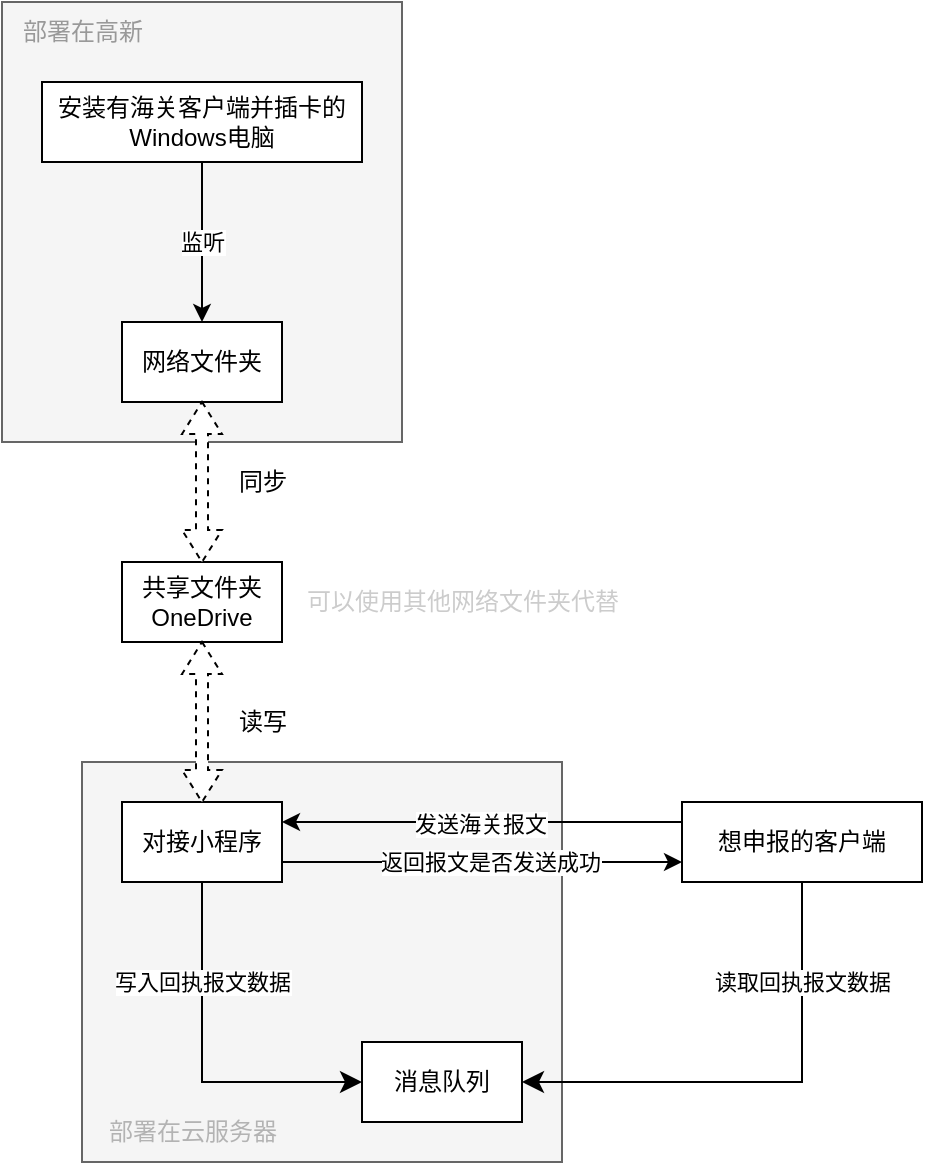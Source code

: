 <mxfile>
    <diagram id="mqlXM9VA3e6WlOEsxs_F" name="系统架构">
        <mxGraphModel dx="1426" dy="983" grid="1" gridSize="10" guides="1" tooltips="1" connect="1" arrows="1" fold="1" page="1" pageScale="1" pageWidth="1100" pageHeight="850" math="0" shadow="0">
            <root>
                <mxCell id="0"/>
                <mxCell id="1" parent="0"/>
                <mxCell id="1Vaa-cjISmyqYgttMlGI-24" value="" style="rounded=0;whiteSpace=wrap;html=1;align=left;fillColor=#f5f5f5;strokeColor=#666666;fontColor=#333333;labelPosition=center;verticalLabelPosition=top;verticalAlign=bottom;" vertex="1" parent="1">
                    <mxGeometry x="220" y="460" width="240" height="200" as="geometry"/>
                </mxCell>
                <mxCell id="1Vaa-cjISmyqYgttMlGI-22" value="" style="rounded=0;whiteSpace=wrap;html=1;align=left;fillColor=#f5f5f5;strokeColor=#666666;fontColor=#333333;labelPosition=center;verticalLabelPosition=top;verticalAlign=bottom;" vertex="1" parent="1">
                    <mxGeometry x="180" y="80" width="200" height="220" as="geometry"/>
                </mxCell>
                <mxCell id="1Vaa-cjISmyqYgttMlGI-3" value="" style="edgeStyle=none;html=1;" edge="1" parent="1" source="1Vaa-cjISmyqYgttMlGI-1" target="1Vaa-cjISmyqYgttMlGI-2">
                    <mxGeometry relative="1" as="geometry"/>
                </mxCell>
                <mxCell id="1Vaa-cjISmyqYgttMlGI-4" value="监听" style="edgeLabel;html=1;align=center;verticalAlign=middle;resizable=0;points=[];" vertex="1" connectable="0" parent="1Vaa-cjISmyqYgttMlGI-3">
                    <mxGeometry x="-0.212" y="-3" relative="1" as="geometry">
                        <mxPoint x="3" y="8" as="offset"/>
                    </mxGeometry>
                </mxCell>
                <mxCell id="1Vaa-cjISmyqYgttMlGI-1" value="安装有海关客户端并插卡的Windows电脑&lt;br&gt;" style="rounded=0;whiteSpace=wrap;html=1;" vertex="1" parent="1">
                    <mxGeometry x="200" y="120" width="160" height="40" as="geometry"/>
                </mxCell>
                <mxCell id="1Vaa-cjISmyqYgttMlGI-2" value="网络文件夹" style="rounded=0;whiteSpace=wrap;html=1;" vertex="1" parent="1">
                    <mxGeometry x="240" y="240" width="80" height="40" as="geometry"/>
                </mxCell>
                <mxCell id="1Vaa-cjISmyqYgttMlGI-5" value="对接小程序" style="rounded=0;whiteSpace=wrap;html=1;" vertex="1" parent="1">
                    <mxGeometry x="240" y="480" width="80" height="40" as="geometry"/>
                </mxCell>
                <mxCell id="1Vaa-cjISmyqYgttMlGI-6" value="共享文件夹&lt;br&gt;OneDrive" style="rounded=0;whiteSpace=wrap;html=1;" vertex="1" parent="1">
                    <mxGeometry x="240" y="360" width="80" height="40" as="geometry"/>
                </mxCell>
                <mxCell id="1Vaa-cjISmyqYgttMlGI-7" value="" style="shape=doubleArrow;direction=south;whiteSpace=wrap;html=1;dashed=1;" vertex="1" parent="1">
                    <mxGeometry x="270" y="280" width="20" height="80" as="geometry"/>
                </mxCell>
                <mxCell id="1Vaa-cjISmyqYgttMlGI-8" value="同步" style="text;html=1;align=center;verticalAlign=middle;resizable=0;points=[];autosize=1;strokeColor=none;fillColor=none;" vertex="1" parent="1">
                    <mxGeometry x="285" y="305" width="50" height="30" as="geometry"/>
                </mxCell>
                <mxCell id="1Vaa-cjISmyqYgttMlGI-9" value="" style="shape=doubleArrow;direction=south;whiteSpace=wrap;html=1;dashed=1;" vertex="1" parent="1">
                    <mxGeometry x="270" y="400" width="20" height="80" as="geometry"/>
                </mxCell>
                <mxCell id="1Vaa-cjISmyqYgttMlGI-10" value="读写" style="text;html=1;align=center;verticalAlign=middle;resizable=0;points=[];autosize=1;strokeColor=none;fillColor=none;" vertex="1" parent="1">
                    <mxGeometry x="285" y="425" width="50" height="30" as="geometry"/>
                </mxCell>
                <mxCell id="1Vaa-cjISmyqYgttMlGI-11" value="想申报的客户端" style="rounded=0;whiteSpace=wrap;html=1;" vertex="1" parent="1">
                    <mxGeometry x="520" y="480" width="120" height="40" as="geometry"/>
                </mxCell>
                <mxCell id="1Vaa-cjISmyqYgttMlGI-12" value="" style="endArrow=classic;html=1;exitX=0;exitY=0.25;exitDx=0;exitDy=0;entryX=1;entryY=0.25;entryDx=0;entryDy=0;" edge="1" parent="1" source="1Vaa-cjISmyqYgttMlGI-11" target="1Vaa-cjISmyqYgttMlGI-5">
                    <mxGeometry width="50" height="50" relative="1" as="geometry">
                        <mxPoint x="340" y="580" as="sourcePoint"/>
                        <mxPoint x="390" y="520" as="targetPoint"/>
                    </mxGeometry>
                </mxCell>
                <mxCell id="1Vaa-cjISmyqYgttMlGI-13" value="发送海关报文" style="edgeLabel;html=1;align=center;verticalAlign=middle;resizable=0;points=[];" vertex="1" connectable="0" parent="1Vaa-cjISmyqYgttMlGI-12">
                    <mxGeometry x="0.075" y="1" relative="1" as="geometry">
                        <mxPoint x="6" as="offset"/>
                    </mxGeometry>
                </mxCell>
                <mxCell id="1Vaa-cjISmyqYgttMlGI-14" value="" style="endArrow=classic;html=1;exitX=1;exitY=0.75;exitDx=0;exitDy=0;entryX=0;entryY=0.75;entryDx=0;entryDy=0;" edge="1" parent="1" source="1Vaa-cjISmyqYgttMlGI-5" target="1Vaa-cjISmyqYgttMlGI-11">
                    <mxGeometry width="50" height="50" relative="1" as="geometry">
                        <mxPoint x="410" y="600" as="sourcePoint"/>
                        <mxPoint x="460" y="550" as="targetPoint"/>
                    </mxGeometry>
                </mxCell>
                <mxCell id="1Vaa-cjISmyqYgttMlGI-15" value="返回报文是否发送成功" style="edgeLabel;html=1;align=center;verticalAlign=middle;resizable=0;points=[];" vertex="1" connectable="0" parent="1Vaa-cjISmyqYgttMlGI-14">
                    <mxGeometry x="0.212" y="-3" relative="1" as="geometry">
                        <mxPoint x="-17" y="-3" as="offset"/>
                    </mxGeometry>
                </mxCell>
                <mxCell id="1Vaa-cjISmyqYgttMlGI-16" value="消息队列" style="rounded=0;whiteSpace=wrap;html=1;" vertex="1" parent="1">
                    <mxGeometry x="360" y="600" width="80" height="40" as="geometry"/>
                </mxCell>
                <mxCell id="1Vaa-cjISmyqYgttMlGI-17" value="" style="edgeStyle=segmentEdgeStyle;endArrow=classic;html=1;curved=0;rounded=0;endSize=8;startSize=8;exitX=0.5;exitY=1;exitDx=0;exitDy=0;entryX=0;entryY=0.5;entryDx=0;entryDy=0;" edge="1" parent="1" source="1Vaa-cjISmyqYgttMlGI-5" target="1Vaa-cjISmyqYgttMlGI-16">
                    <mxGeometry width="50" height="50" relative="1" as="geometry">
                        <mxPoint x="200" y="700" as="sourcePoint"/>
                        <mxPoint x="250" y="650" as="targetPoint"/>
                        <Array as="points">
                            <mxPoint x="280" y="620"/>
                        </Array>
                    </mxGeometry>
                </mxCell>
                <mxCell id="1Vaa-cjISmyqYgttMlGI-18" value="写入回执报文数据" style="edgeLabel;html=1;align=center;verticalAlign=middle;resizable=0;points=[];" vertex="1" connectable="0" parent="1Vaa-cjISmyqYgttMlGI-17">
                    <mxGeometry x="-0.389" relative="1" as="geometry">
                        <mxPoint y="-5" as="offset"/>
                    </mxGeometry>
                </mxCell>
                <mxCell id="1Vaa-cjISmyqYgttMlGI-19" value="" style="edgeStyle=segmentEdgeStyle;endArrow=classic;html=1;curved=0;rounded=0;endSize=8;startSize=8;exitX=0.5;exitY=1;exitDx=0;exitDy=0;entryX=1;entryY=0.5;entryDx=0;entryDy=0;" edge="1" parent="1" source="1Vaa-cjISmyqYgttMlGI-11" target="1Vaa-cjISmyqYgttMlGI-16">
                    <mxGeometry width="50" height="50" relative="1" as="geometry">
                        <mxPoint x="540" y="650" as="sourcePoint"/>
                        <mxPoint x="590" y="600" as="targetPoint"/>
                        <Array as="points">
                            <mxPoint x="580" y="620"/>
                        </Array>
                    </mxGeometry>
                </mxCell>
                <mxCell id="1Vaa-cjISmyqYgttMlGI-20" value="读取回执报文数据" style="edgeLabel;html=1;align=center;verticalAlign=middle;resizable=0;points=[];" vertex="1" connectable="0" parent="1Vaa-cjISmyqYgttMlGI-19">
                    <mxGeometry x="-0.267" y="2" relative="1" as="geometry">
                        <mxPoint x="-2" y="-38" as="offset"/>
                    </mxGeometry>
                </mxCell>
                <mxCell id="1Vaa-cjISmyqYgttMlGI-21" value="可以使用其他网络文件夹代替" style="text;html=1;align=center;verticalAlign=middle;resizable=0;points=[];autosize=1;fontColor=#CCCCCC;" vertex="1" parent="1">
                    <mxGeometry x="320" y="365" width="180" height="30" as="geometry"/>
                </mxCell>
                <mxCell id="1Vaa-cjISmyqYgttMlGI-23" value="部署在高新" style="text;html=1;align=center;verticalAlign=middle;resizable=0;points=[];autosize=1;fontColor=#999999;" vertex="1" parent="1">
                    <mxGeometry x="180" y="80" width="80" height="30" as="geometry"/>
                </mxCell>
                <mxCell id="1Vaa-cjISmyqYgttMlGI-25" value="部署在云服务器" style="text;html=1;align=center;verticalAlign=middle;resizable=0;points=[];autosize=1;fontColor=#B3B3B3;" vertex="1" parent="1">
                    <mxGeometry x="220" y="630" width="110" height="30" as="geometry"/>
                </mxCell>
            </root>
        </mxGraphModel>
    </diagram>
    <diagram id="inix-pM40BKJ0VEA8geb" name="业务流程">
        <mxGraphModel dx="1426" dy="983" grid="1" gridSize="10" guides="1" tooltips="1" connect="1" arrows="1" fold="1" page="1" pageScale="1" pageWidth="1100" pageHeight="850" math="0" shadow="0">
            <root>
                <mxCell id="0"/>
                <mxCell id="1" parent="0"/>
                <mxCell id="bjP3SVVokGRFtBLgzMrS-2" value="" style="rounded=0;whiteSpace=wrap;html=1;fontColor=#000000;" vertex="1" parent="1">
                    <mxGeometry x="1220" y="20" width="320" height="980" as="geometry"/>
                </mxCell>
                <mxCell id="bjP3SVVokGRFtBLgzMrS-1" value="" style="rounded=0;whiteSpace=wrap;html=1;fontColor=#000000;" vertex="1" parent="1">
                    <mxGeometry x="440" y="20" width="680" height="680" as="geometry"/>
                </mxCell>
                <mxCell id="IJ7hgxvEADC1fW6HCNu7-155" value="" style="endArrow=classic;html=1;fontColor=#000000;exitX=0.5;exitY=1;exitDx=0;exitDy=0;entryX=0.5;entryY=0;entryDx=0;entryDy=0;" edge="1" parent="1" source="IJ7hgxvEADC1fW6HCNu7-135" target="IJ7hgxvEADC1fW6HCNu7-154">
                    <mxGeometry width="50" height="50" relative="1" as="geometry">
                        <mxPoint x="1180" y="770" as="sourcePoint"/>
                        <mxPoint x="1230" y="720" as="targetPoint"/>
                    </mxGeometry>
                </mxCell>
                <mxCell id="IJ7hgxvEADC1fW6HCNu7-45" value="" style="endArrow=classic;html=1;fontColor=#000000;exitX=0.5;exitY=1;exitDx=0;exitDy=0;entryX=0.5;entryY=0;entryDx=0;entryDy=0;" edge="1" parent="1" source="IJ7hgxvEADC1fW6HCNu7-41" target="IJ7hgxvEADC1fW6HCNu7-44">
                    <mxGeometry width="50" height="50" relative="1" as="geometry">
                        <mxPoint x="690" y="320" as="sourcePoint"/>
                        <mxPoint x="740" y="270" as="targetPoint"/>
                    </mxGeometry>
                </mxCell>
                <mxCell id="IJ7hgxvEADC1fW6HCNu7-17" value="" style="edgeStyle=none;html=1;fontColor=#000000;" edge="1" parent="1" source="IJ7hgxvEADC1fW6HCNu7-6" target="IJ7hgxvEADC1fW6HCNu7-16">
                    <mxGeometry relative="1" as="geometry"/>
                </mxCell>
                <mxCell id="IJ7hgxvEADC1fW6HCNu7-6" value="发送暂存核注清单" style="rounded=0;whiteSpace=wrap;html=1;fontColor=#000000;" vertex="1" parent="1">
                    <mxGeometry x="40" y="40" width="120" height="40" as="geometry"/>
                </mxCell>
                <mxCell id="IJ7hgxvEADC1fW6HCNu7-7" value="返回暂存失败和原因" style="rounded=0;whiteSpace=wrap;html=1;fontColor=#000000;" vertex="1" parent="1">
                    <mxGeometry x="200" y="140" width="120" height="40" as="geometry"/>
                </mxCell>
                <mxCell id="IJ7hgxvEADC1fW6HCNu7-8" value="返回暂存成功标志和预录入编号" style="rounded=0;whiteSpace=wrap;html=1;fontColor=#000000;" vertex="1" parent="1">
                    <mxGeometry x="200" y="220" width="120" height="40" as="geometry"/>
                </mxCell>
                <mxCell id="IJ7hgxvEADC1fW6HCNu7-30" value="" style="edgeStyle=none;html=1;fontColor=#000000;" edge="1" parent="1" source="IJ7hgxvEADC1fW6HCNu7-16" target="IJ7hgxvEADC1fW6HCNu7-7">
                    <mxGeometry relative="1" as="geometry"/>
                </mxCell>
                <mxCell id="IJ7hgxvEADC1fW6HCNu7-31" value="失败" style="edgeLabel;html=1;align=center;verticalAlign=middle;resizable=0;points=[];fontColor=#000000;" vertex="1" connectable="0" parent="IJ7hgxvEADC1fW6HCNu7-30">
                    <mxGeometry x="-0.233" relative="1" as="geometry">
                        <mxPoint as="offset"/>
                    </mxGeometry>
                </mxCell>
                <mxCell id="IJ7hgxvEADC1fW6HCNu7-16" value="是否&lt;br&gt;发送成功" style="rhombus;whiteSpace=wrap;html=1;fontColor=#000000;" vertex="1" parent="1">
                    <mxGeometry x="60" y="120" width="80" height="80" as="geometry"/>
                </mxCell>
                <mxCell id="IJ7hgxvEADC1fW6HCNu7-32" value="" style="edgeStyle=segmentEdgeStyle;endArrow=classic;html=1;curved=0;rounded=0;endSize=8;startSize=8;fontColor=#000000;exitX=0.5;exitY=1;exitDx=0;exitDy=0;entryX=0;entryY=0.5;entryDx=0;entryDy=0;" edge="1" parent="1" source="IJ7hgxvEADC1fW6HCNu7-16" target="IJ7hgxvEADC1fW6HCNu7-8">
                    <mxGeometry width="50" height="50" relative="1" as="geometry">
                        <mxPoint x="100" y="340" as="sourcePoint"/>
                        <mxPoint x="150" y="290" as="targetPoint"/>
                        <Array as="points">
                            <mxPoint x="100" y="240"/>
                        </Array>
                    </mxGeometry>
                </mxCell>
                <mxCell id="IJ7hgxvEADC1fW6HCNu7-34" value="成功" style="edgeLabel;html=1;align=center;verticalAlign=middle;resizable=0;points=[];fontColor=#000000;" vertex="1" connectable="0" parent="IJ7hgxvEADC1fW6HCNu7-32">
                    <mxGeometry x="-0.819" y="1" relative="1" as="geometry">
                        <mxPoint x="-1" y="7" as="offset"/>
                    </mxGeometry>
                </mxCell>
                <mxCell id="IJ7hgxvEADC1fW6HCNu7-35" value="" style="edgeStyle=none;html=1;fontColor=#000000;" edge="1" parent="1" source="IJ7hgxvEADC1fW6HCNu7-36" target="IJ7hgxvEADC1fW6HCNu7-41">
                    <mxGeometry relative="1" as="geometry"/>
                </mxCell>
                <mxCell id="IJ7hgxvEADC1fW6HCNu7-36" value="发送申报核注清单" style="rounded=0;whiteSpace=wrap;html=1;fontColor=#000000;" vertex="1" parent="1">
                    <mxGeometry x="720" y="40" width="120" height="40" as="geometry"/>
                </mxCell>
                <mxCell id="IJ7hgxvEADC1fW6HCNu7-37" value="返回申报失败和原因" style="rounded=0;whiteSpace=wrap;html=1;fontColor=#000000;" vertex="1" parent="1">
                    <mxGeometry x="880" y="140" width="120" height="40" as="geometry"/>
                </mxCell>
                <mxCell id="IJ7hgxvEADC1fW6HCNu7-38" value="返回申报成功标志和预录入编号" style="rounded=0;whiteSpace=wrap;html=1;fontColor=#000000;" vertex="1" parent="1">
                    <mxGeometry x="880" y="220" width="120" height="40" as="geometry"/>
                </mxCell>
                <mxCell id="IJ7hgxvEADC1fW6HCNu7-39" value="" style="edgeStyle=none;html=1;fontColor=#000000;" edge="1" parent="1" source="IJ7hgxvEADC1fW6HCNu7-41" target="IJ7hgxvEADC1fW6HCNu7-37">
                    <mxGeometry relative="1" as="geometry"/>
                </mxCell>
                <mxCell id="IJ7hgxvEADC1fW6HCNu7-40" value="失败" style="edgeLabel;html=1;align=center;verticalAlign=middle;resizable=0;points=[];fontColor=#000000;" vertex="1" connectable="0" parent="IJ7hgxvEADC1fW6HCNu7-39">
                    <mxGeometry x="-0.233" relative="1" as="geometry">
                        <mxPoint as="offset"/>
                    </mxGeometry>
                </mxCell>
                <mxCell id="IJ7hgxvEADC1fW6HCNu7-41" value="是否&lt;br&gt;发送成功" style="rhombus;whiteSpace=wrap;html=1;fontColor=#000000;" vertex="1" parent="1">
                    <mxGeometry x="740" y="120" width="80" height="80" as="geometry"/>
                </mxCell>
                <mxCell id="IJ7hgxvEADC1fW6HCNu7-42" value="" style="edgeStyle=segmentEdgeStyle;endArrow=classic;html=1;curved=0;rounded=0;endSize=8;startSize=8;fontColor=#000000;exitX=0.5;exitY=1;exitDx=0;exitDy=0;entryX=0;entryY=0.5;entryDx=0;entryDy=0;" edge="1" parent="1" source="IJ7hgxvEADC1fW6HCNu7-41" target="IJ7hgxvEADC1fW6HCNu7-38">
                    <mxGeometry width="50" height="50" relative="1" as="geometry">
                        <mxPoint x="780" y="340" as="sourcePoint"/>
                        <mxPoint x="830" y="290" as="targetPoint"/>
                        <Array as="points">
                            <mxPoint x="780" y="240"/>
                        </Array>
                    </mxGeometry>
                </mxCell>
                <mxCell id="IJ7hgxvEADC1fW6HCNu7-43" value="成功" style="edgeLabel;html=1;align=center;verticalAlign=middle;resizable=0;points=[];fontColor=#000000;" vertex="1" connectable="0" parent="IJ7hgxvEADC1fW6HCNu7-42">
                    <mxGeometry x="-0.819" y="1" relative="1" as="geometry">
                        <mxPoint x="-1" y="7" as="offset"/>
                    </mxGeometry>
                </mxCell>
                <mxCell id="IJ7hgxvEADC1fW6HCNu7-44" value="等待海关审批回执" style="rounded=0;whiteSpace=wrap;html=1;fontColor=#000000;" vertex="1" parent="1">
                    <mxGeometry x="720" y="280" width="120" height="40" as="geometry"/>
                </mxCell>
                <mxCell id="IJ7hgxvEADC1fW6HCNu7-50" value="" style="endArrow=classic;html=1;fontColor=#000000;exitX=0.5;exitY=1;exitDx=0;exitDy=0;entryX=0.5;entryY=0;entryDx=0;entryDy=0;" edge="1" parent="1" source="IJ7hgxvEADC1fW6HCNu7-55" target="IJ7hgxvEADC1fW6HCNu7-59">
                    <mxGeometry width="50" height="50" relative="1" as="geometry">
                        <mxPoint x="790" y="600" as="sourcePoint"/>
                        <mxPoint x="880" y="560" as="targetPoint"/>
                    </mxGeometry>
                </mxCell>
                <mxCell id="IJ7hgxvEADC1fW6HCNu7-51" value="返回审批失败和原因" style="rounded=0;whiteSpace=wrap;html=1;fontColor=#000000;" vertex="1" parent="1">
                    <mxGeometry x="980" y="420" width="120" height="40" as="geometry"/>
                </mxCell>
                <mxCell id="IJ7hgxvEADC1fW6HCNu7-52" value="返回审批通过标志和核注清单号等信息" style="rounded=0;whiteSpace=wrap;html=1;fontColor=#000000;" vertex="1" parent="1">
                    <mxGeometry x="980" y="500" width="120" height="40" as="geometry"/>
                </mxCell>
                <mxCell id="IJ7hgxvEADC1fW6HCNu7-53" value="" style="edgeStyle=none;html=1;fontColor=#000000;" edge="1" parent="1" source="IJ7hgxvEADC1fW6HCNu7-55" target="IJ7hgxvEADC1fW6HCNu7-51">
                    <mxGeometry relative="1" as="geometry"/>
                </mxCell>
                <mxCell id="IJ7hgxvEADC1fW6HCNu7-54" value="未通过" style="edgeLabel;html=1;align=center;verticalAlign=middle;resizable=0;points=[];fontColor=#000000;" vertex="1" connectable="0" parent="IJ7hgxvEADC1fW6HCNu7-53">
                    <mxGeometry x="-0.233" relative="1" as="geometry">
                        <mxPoint as="offset"/>
                    </mxGeometry>
                </mxCell>
                <mxCell id="IJ7hgxvEADC1fW6HCNu7-55" value="是否&lt;br&gt;审批通过" style="rhombus;whiteSpace=wrap;html=1;fontColor=#000000;" vertex="1" parent="1">
                    <mxGeometry x="840" y="400" width="80" height="80" as="geometry"/>
                </mxCell>
                <mxCell id="IJ7hgxvEADC1fW6HCNu7-56" value="" style="edgeStyle=segmentEdgeStyle;endArrow=classic;html=1;curved=0;rounded=0;endSize=8;startSize=8;fontColor=#000000;exitX=0.5;exitY=1;exitDx=0;exitDy=0;entryX=0;entryY=0.5;entryDx=0;entryDy=0;" edge="1" parent="1" source="IJ7hgxvEADC1fW6HCNu7-55" target="IJ7hgxvEADC1fW6HCNu7-52">
                    <mxGeometry width="50" height="50" relative="1" as="geometry">
                        <mxPoint x="880" y="620" as="sourcePoint"/>
                        <mxPoint x="930" y="570" as="targetPoint"/>
                        <Array as="points">
                            <mxPoint x="880" y="520"/>
                        </Array>
                    </mxGeometry>
                </mxCell>
                <mxCell id="IJ7hgxvEADC1fW6HCNu7-57" value="通过" style="edgeLabel;html=1;align=center;verticalAlign=middle;resizable=0;points=[];fontColor=#000000;" vertex="1" connectable="0" parent="IJ7hgxvEADC1fW6HCNu7-56">
                    <mxGeometry x="-0.819" y="1" relative="1" as="geometry">
                        <mxPoint x="-1" y="7" as="offset"/>
                    </mxGeometry>
                </mxCell>
                <mxCell id="IJ7hgxvEADC1fW6HCNu7-151" value="" style="edgeStyle=none;html=1;fontColor=#000000;" edge="1" parent="1" source="IJ7hgxvEADC1fW6HCNu7-59">
                    <mxGeometry relative="1" as="geometry">
                        <mxPoint x="880" y="640" as="targetPoint"/>
                    </mxGeometry>
                </mxCell>
                <mxCell id="IJ7hgxvEADC1fW6HCNu7-59" value="等待记账回执" style="rounded=0;whiteSpace=wrap;html=1;fontColor=#000000;" vertex="1" parent="1">
                    <mxGeometry x="820" y="560" width="120" height="40" as="geometry"/>
                </mxCell>
                <mxCell id="IJ7hgxvEADC1fW6HCNu7-61" value="" style="edgeStyle=none;html=1;fontColor=#000000;" edge="1" parent="1" source="IJ7hgxvEADC1fW6HCNu7-62" target="IJ7hgxvEADC1fW6HCNu7-67">
                    <mxGeometry relative="1" as="geometry"/>
                </mxCell>
                <mxCell id="IJ7hgxvEADC1fW6HCNu7-62" value="发送暂存核放单" style="rounded=0;whiteSpace=wrap;html=1;fontColor=#000000;" vertex="1" parent="1">
                    <mxGeometry x="40" y="320" width="120" height="40" as="geometry"/>
                </mxCell>
                <mxCell id="IJ7hgxvEADC1fW6HCNu7-63" value="返回暂存失败和原因" style="rounded=0;whiteSpace=wrap;html=1;fontColor=#000000;" vertex="1" parent="1">
                    <mxGeometry x="200" y="420" width="120" height="40" as="geometry"/>
                </mxCell>
                <mxCell id="IJ7hgxvEADC1fW6HCNu7-64" value="返回暂存成功标志和预录入编号" style="rounded=0;whiteSpace=wrap;html=1;fontColor=#000000;" vertex="1" parent="1">
                    <mxGeometry x="200" y="500" width="120" height="40" as="geometry"/>
                </mxCell>
                <mxCell id="IJ7hgxvEADC1fW6HCNu7-65" value="" style="edgeStyle=none;html=1;fontColor=#000000;" edge="1" parent="1" source="IJ7hgxvEADC1fW6HCNu7-67" target="IJ7hgxvEADC1fW6HCNu7-63">
                    <mxGeometry relative="1" as="geometry"/>
                </mxCell>
                <mxCell id="IJ7hgxvEADC1fW6HCNu7-66" value="失败" style="edgeLabel;html=1;align=center;verticalAlign=middle;resizable=0;points=[];fontColor=#000000;" vertex="1" connectable="0" parent="IJ7hgxvEADC1fW6HCNu7-65">
                    <mxGeometry x="-0.233" relative="1" as="geometry">
                        <mxPoint as="offset"/>
                    </mxGeometry>
                </mxCell>
                <mxCell id="IJ7hgxvEADC1fW6HCNu7-67" value="是否&lt;br&gt;发送成功" style="rhombus;whiteSpace=wrap;html=1;fontColor=#000000;" vertex="1" parent="1">
                    <mxGeometry x="60" y="400" width="80" height="80" as="geometry"/>
                </mxCell>
                <mxCell id="IJ7hgxvEADC1fW6HCNu7-68" value="" style="edgeStyle=segmentEdgeStyle;endArrow=classic;html=1;curved=0;rounded=0;endSize=8;startSize=8;fontColor=#000000;exitX=0.5;exitY=1;exitDx=0;exitDy=0;entryX=0;entryY=0.5;entryDx=0;entryDy=0;" edge="1" parent="1" source="IJ7hgxvEADC1fW6HCNu7-67" target="IJ7hgxvEADC1fW6HCNu7-64">
                    <mxGeometry width="50" height="50" relative="1" as="geometry">
                        <mxPoint x="100" y="620" as="sourcePoint"/>
                        <mxPoint x="150" y="570" as="targetPoint"/>
                        <Array as="points">
                            <mxPoint x="100" y="520"/>
                        </Array>
                    </mxGeometry>
                </mxCell>
                <mxCell id="IJ7hgxvEADC1fW6HCNu7-69" value="成功" style="edgeLabel;html=1;align=center;verticalAlign=middle;resizable=0;points=[];fontColor=#000000;" vertex="1" connectable="0" parent="IJ7hgxvEADC1fW6HCNu7-68">
                    <mxGeometry x="-0.819" y="1" relative="1" as="geometry">
                        <mxPoint x="-1" y="7" as="offset"/>
                    </mxGeometry>
                </mxCell>
                <mxCell id="IJ7hgxvEADC1fW6HCNu7-91" value="" style="endArrow=classic;html=1;fontColor=#000000;exitX=0.5;exitY=1;exitDx=0;exitDy=0;entryX=0.5;entryY=0;entryDx=0;entryDy=0;" edge="1" parent="1" source="IJ7hgxvEADC1fW6HCNu7-98" target="IJ7hgxvEADC1fW6HCNu7-102">
                    <mxGeometry width="50" height="50" relative="1" as="geometry">
                        <mxPoint x="1210" y="320" as="sourcePoint"/>
                        <mxPoint x="1260" y="270" as="targetPoint"/>
                    </mxGeometry>
                </mxCell>
                <mxCell id="IJ7hgxvEADC1fW6HCNu7-92" value="" style="edgeStyle=none;html=1;fontColor=#000000;" edge="1" parent="1" source="IJ7hgxvEADC1fW6HCNu7-93" target="IJ7hgxvEADC1fW6HCNu7-98">
                    <mxGeometry relative="1" as="geometry"/>
                </mxCell>
                <mxCell id="IJ7hgxvEADC1fW6HCNu7-93" value="发送申报核注清单" style="rounded=0;whiteSpace=wrap;html=1;fontColor=#000000;" vertex="1" parent="1">
                    <mxGeometry x="1240" y="40" width="120" height="40" as="geometry"/>
                </mxCell>
                <mxCell id="IJ7hgxvEADC1fW6HCNu7-94" value="返回申报失败和原因" style="rounded=0;whiteSpace=wrap;html=1;fontColor=#000000;" vertex="1" parent="1">
                    <mxGeometry x="1400" y="140" width="120" height="40" as="geometry"/>
                </mxCell>
                <mxCell id="IJ7hgxvEADC1fW6HCNu7-95" value="返回申报成功标志和预录入编号" style="rounded=0;whiteSpace=wrap;html=1;fontColor=#000000;" vertex="1" parent="1">
                    <mxGeometry x="1400" y="220" width="120" height="40" as="geometry"/>
                </mxCell>
                <mxCell id="IJ7hgxvEADC1fW6HCNu7-96" value="" style="edgeStyle=none;html=1;fontColor=#000000;" edge="1" parent="1" source="IJ7hgxvEADC1fW6HCNu7-98" target="IJ7hgxvEADC1fW6HCNu7-94">
                    <mxGeometry relative="1" as="geometry"/>
                </mxCell>
                <mxCell id="IJ7hgxvEADC1fW6HCNu7-97" value="失败" style="edgeLabel;html=1;align=center;verticalAlign=middle;resizable=0;points=[];fontColor=#000000;" vertex="1" connectable="0" parent="IJ7hgxvEADC1fW6HCNu7-96">
                    <mxGeometry x="-0.233" relative="1" as="geometry">
                        <mxPoint as="offset"/>
                    </mxGeometry>
                </mxCell>
                <mxCell id="IJ7hgxvEADC1fW6HCNu7-98" value="是否&lt;br&gt;发送成功" style="rhombus;whiteSpace=wrap;html=1;fontColor=#000000;" vertex="1" parent="1">
                    <mxGeometry x="1260" y="120" width="80" height="80" as="geometry"/>
                </mxCell>
                <mxCell id="IJ7hgxvEADC1fW6HCNu7-99" value="" style="edgeStyle=segmentEdgeStyle;endArrow=classic;html=1;curved=0;rounded=0;endSize=8;startSize=8;fontColor=#000000;exitX=0.5;exitY=1;exitDx=0;exitDy=0;entryX=0;entryY=0.5;entryDx=0;entryDy=0;" edge="1" parent="1" source="IJ7hgxvEADC1fW6HCNu7-98" target="IJ7hgxvEADC1fW6HCNu7-95">
                    <mxGeometry width="50" height="50" relative="1" as="geometry">
                        <mxPoint x="1300" y="340" as="sourcePoint"/>
                        <mxPoint x="1350" y="290" as="targetPoint"/>
                        <Array as="points">
                            <mxPoint x="1300" y="240"/>
                        </Array>
                    </mxGeometry>
                </mxCell>
                <mxCell id="IJ7hgxvEADC1fW6HCNu7-100" value="成功" style="edgeLabel;html=1;align=center;verticalAlign=middle;resizable=0;points=[];fontColor=#000000;" vertex="1" connectable="0" parent="IJ7hgxvEADC1fW6HCNu7-99">
                    <mxGeometry x="-0.819" y="1" relative="1" as="geometry">
                        <mxPoint x="-1" y="7" as="offset"/>
                    </mxGeometry>
                </mxCell>
                <mxCell id="IJ7hgxvEADC1fW6HCNu7-101" value="" style="edgeStyle=none;html=1;fontColor=#000000;" edge="1" parent="1" source="IJ7hgxvEADC1fW6HCNu7-102" target="IJ7hgxvEADC1fW6HCNu7-108">
                    <mxGeometry relative="1" as="geometry"/>
                </mxCell>
                <mxCell id="IJ7hgxvEADC1fW6HCNu7-102" value="等待海关审批" style="rounded=0;whiteSpace=wrap;html=1;fontColor=#000000;" vertex="1" parent="1">
                    <mxGeometry x="1240" y="280" width="120" height="40" as="geometry"/>
                </mxCell>
                <mxCell id="IJ7hgxvEADC1fW6HCNu7-103" value="" style="endArrow=classic;html=1;fontColor=#000000;exitX=0.5;exitY=1;exitDx=0;exitDy=0;" edge="1" parent="1" source="IJ7hgxvEADC1fW6HCNu7-108">
                    <mxGeometry width="50" height="50" relative="1" as="geometry">
                        <mxPoint x="1210" y="560" as="sourcePoint"/>
                        <mxPoint x="1300" y="520" as="targetPoint"/>
                    </mxGeometry>
                </mxCell>
                <mxCell id="IJ7hgxvEADC1fW6HCNu7-104" value="返回审批失败和原因" style="rounded=0;whiteSpace=wrap;html=1;fontColor=#000000;" vertex="1" parent="1">
                    <mxGeometry x="1400" y="380" width="120" height="40" as="geometry"/>
                </mxCell>
                <mxCell id="IJ7hgxvEADC1fW6HCNu7-105" value="返回审批通过标志和核放单编号等信息" style="rounded=0;whiteSpace=wrap;html=1;fontColor=#000000;" vertex="1" parent="1">
                    <mxGeometry x="1400" y="460" width="120" height="40" as="geometry"/>
                </mxCell>
                <mxCell id="IJ7hgxvEADC1fW6HCNu7-106" value="" style="edgeStyle=none;html=1;fontColor=#000000;" edge="1" parent="1" source="IJ7hgxvEADC1fW6HCNu7-108" target="IJ7hgxvEADC1fW6HCNu7-104">
                    <mxGeometry relative="1" as="geometry"/>
                </mxCell>
                <mxCell id="IJ7hgxvEADC1fW6HCNu7-107" value="未通过" style="edgeLabel;html=1;align=center;verticalAlign=middle;resizable=0;points=[];fontColor=#000000;" vertex="1" connectable="0" parent="IJ7hgxvEADC1fW6HCNu7-106">
                    <mxGeometry x="-0.233" relative="1" as="geometry">
                        <mxPoint as="offset"/>
                    </mxGeometry>
                </mxCell>
                <mxCell id="IJ7hgxvEADC1fW6HCNu7-108" value="是否&lt;br&gt;审批通过" style="rhombus;whiteSpace=wrap;html=1;fontColor=#000000;" vertex="1" parent="1">
                    <mxGeometry x="1260" y="360" width="80" height="80" as="geometry"/>
                </mxCell>
                <mxCell id="IJ7hgxvEADC1fW6HCNu7-109" value="" style="edgeStyle=segmentEdgeStyle;endArrow=classic;html=1;curved=0;rounded=0;endSize=8;startSize=8;fontColor=#000000;exitX=0.5;exitY=1;exitDx=0;exitDy=0;entryX=0;entryY=0.5;entryDx=0;entryDy=0;" edge="1" parent="1" source="IJ7hgxvEADC1fW6HCNu7-108" target="IJ7hgxvEADC1fW6HCNu7-105">
                    <mxGeometry width="50" height="50" relative="1" as="geometry">
                        <mxPoint x="1300" y="580" as="sourcePoint"/>
                        <mxPoint x="1350" y="530" as="targetPoint"/>
                        <Array as="points">
                            <mxPoint x="1300" y="480"/>
                        </Array>
                    </mxGeometry>
                </mxCell>
                <mxCell id="IJ7hgxvEADC1fW6HCNu7-110" value="通过" style="edgeLabel;html=1;align=center;verticalAlign=middle;resizable=0;points=[];fontColor=#000000;" vertex="1" connectable="0" parent="IJ7hgxvEADC1fW6HCNu7-109">
                    <mxGeometry x="-0.819" y="1" relative="1" as="geometry">
                        <mxPoint x="-1" y="7" as="offset"/>
                    </mxGeometry>
                </mxCell>
                <mxCell id="IJ7hgxvEADC1fW6HCNu7-139" value="" style="edgeStyle=none;html=1;fontColor=#000000;" edge="1" parent="1" source="IJ7hgxvEADC1fW6HCNu7-111" target="IJ7hgxvEADC1fW6HCNu7-135">
                    <mxGeometry relative="1" as="geometry"/>
                </mxCell>
                <mxCell id="IJ7hgxvEADC1fW6HCNu7-111" value="等待过卡" style="rounded=0;whiteSpace=wrap;html=1;fontColor=#000000;" vertex="1" parent="1">
                    <mxGeometry x="1240" y="520" width="120" height="40" as="geometry"/>
                </mxCell>
                <mxCell id="IJ7hgxvEADC1fW6HCNu7-112" value="" style="edgeStyle=elbowEdgeStyle;elbow=horizontal;endArrow=classic;html=1;curved=0;rounded=0;endSize=8;startSize=8;fontColor=#000000;exitX=0.5;exitY=1;exitDx=0;exitDy=0;entryX=0.5;entryY=0;entryDx=0;entryDy=0;" edge="1" parent="1" source="IJ7hgxvEADC1fW6HCNu7-44" target="IJ7hgxvEADC1fW6HCNu7-55">
                    <mxGeometry width="50" height="50" relative="1" as="geometry">
                        <mxPoint x="720" y="460" as="sourcePoint"/>
                        <mxPoint x="770" y="410" as="targetPoint"/>
                    </mxGeometry>
                </mxCell>
                <mxCell id="IJ7hgxvEADC1fW6HCNu7-118" value="是否&lt;br&gt;生成成功" style="rhombus;whiteSpace=wrap;html=1;fontColor=#000000;" vertex="1" parent="1">
                    <mxGeometry x="640" y="480" width="80" height="80" as="geometry"/>
                </mxCell>
                <mxCell id="IJ7hgxvEADC1fW6HCNu7-126" value="" style="edgeStyle=elbowEdgeStyle;elbow=vertical;endArrow=classic;html=1;curved=0;rounded=0;endSize=8;startSize=8;fontColor=#000000;exitX=0.5;exitY=1;exitDx=0;exitDy=0;" edge="1" parent="1" source="IJ7hgxvEADC1fW6HCNu7-44">
                    <mxGeometry width="50" height="50" relative="1" as="geometry">
                        <mxPoint x="570" y="340" as="sourcePoint"/>
                        <mxPoint x="680" y="400" as="targetPoint"/>
                    </mxGeometry>
                </mxCell>
                <mxCell id="IJ7hgxvEADC1fW6HCNu7-128" value="报文中选择了&lt;br&gt;生成报关单" style="edgeLabel;html=1;align=center;verticalAlign=middle;resizable=0;points=[];fontColor=#000000;" vertex="1" connectable="0" parent="IJ7hgxvEADC1fW6HCNu7-126">
                    <mxGeometry x="-0.156" relative="1" as="geometry">
                        <mxPoint x="-14" as="offset"/>
                    </mxGeometry>
                </mxCell>
                <mxCell id="IJ7hgxvEADC1fW6HCNu7-129" value="返回生成失败和原因" style="rounded=0;whiteSpace=wrap;html=1;fontColor=#000000;" vertex="1" parent="1">
                    <mxGeometry x="460" y="500" width="120" height="40" as="geometry"/>
                </mxCell>
                <mxCell id="IJ7hgxvEADC1fW6HCNu7-130" value="返回报关单统一编号" style="rounded=0;whiteSpace=wrap;html=1;fontColor=#000000;" vertex="1" parent="1">
                    <mxGeometry x="460" y="580" width="120" height="40" as="geometry"/>
                </mxCell>
                <mxCell id="IJ7hgxvEADC1fW6HCNu7-131" value="" style="edgeStyle=none;html=1;fontColor=#000000;exitX=0;exitY=0.5;exitDx=0;exitDy=0;entryX=1;entryY=0.5;entryDx=0;entryDy=0;" edge="1" parent="1" source="IJ7hgxvEADC1fW6HCNu7-118" target="IJ7hgxvEADC1fW6HCNu7-129">
                    <mxGeometry relative="1" as="geometry">
                        <mxPoint x="930" y="530" as="sourcePoint"/>
                        <mxPoint x="990" y="530" as="targetPoint"/>
                    </mxGeometry>
                </mxCell>
                <mxCell id="IJ7hgxvEADC1fW6HCNu7-132" value="未通过" style="edgeLabel;html=1;align=center;verticalAlign=middle;resizable=0;points=[];fontColor=#000000;" vertex="1" connectable="0" parent="IJ7hgxvEADC1fW6HCNu7-131">
                    <mxGeometry x="-0.233" relative="1" as="geometry">
                        <mxPoint as="offset"/>
                    </mxGeometry>
                </mxCell>
                <mxCell id="IJ7hgxvEADC1fW6HCNu7-133" value="" style="edgeStyle=segmentEdgeStyle;endArrow=classic;html=1;curved=0;rounded=0;endSize=8;startSize=8;fontColor=#000000;exitX=0.5;exitY=1;exitDx=0;exitDy=0;entryX=1;entryY=0.5;entryDx=0;entryDy=0;" edge="1" parent="1" source="IJ7hgxvEADC1fW6HCNu7-118" target="IJ7hgxvEADC1fW6HCNu7-130">
                    <mxGeometry width="50" height="50" relative="1" as="geometry">
                        <mxPoint x="890" y="570" as="sourcePoint"/>
                        <mxPoint x="990" y="615" as="targetPoint"/>
                        <Array as="points">
                            <mxPoint x="680" y="600"/>
                        </Array>
                    </mxGeometry>
                </mxCell>
                <mxCell id="IJ7hgxvEADC1fW6HCNu7-134" value="通过" style="edgeLabel;html=1;align=center;verticalAlign=middle;resizable=0;points=[];fontColor=#000000;" vertex="1" connectable="0" parent="IJ7hgxvEADC1fW6HCNu7-133">
                    <mxGeometry x="-0.819" y="1" relative="1" as="geometry">
                        <mxPoint x="-1" y="7" as="offset"/>
                    </mxGeometry>
                </mxCell>
                <mxCell id="IJ7hgxvEADC1fW6HCNu7-135" value="是否过卡" style="rhombus;whiteSpace=wrap;html=1;fontColor=#000000;" vertex="1" parent="1">
                    <mxGeometry x="1260" y="600" width="80" height="80" as="geometry"/>
                </mxCell>
                <mxCell id="IJ7hgxvEADC1fW6HCNu7-136" value="返回未过卡和原因" style="rounded=0;whiteSpace=wrap;html=1;fontColor=#000000;" vertex="1" parent="1">
                    <mxGeometry x="1400" y="620" width="120" height="40" as="geometry"/>
                </mxCell>
                <mxCell id="IJ7hgxvEADC1fW6HCNu7-137" value="" style="edgeStyle=none;html=1;fontColor=#000000;exitX=1;exitY=0.5;exitDx=0;exitDy=0;" edge="1" parent="1" target="IJ7hgxvEADC1fW6HCNu7-136" source="IJ7hgxvEADC1fW6HCNu7-135">
                    <mxGeometry relative="1" as="geometry">
                        <mxPoint x="1350" y="620" as="sourcePoint"/>
                    </mxGeometry>
                </mxCell>
                <mxCell id="IJ7hgxvEADC1fW6HCNu7-138" value="未过卡" style="edgeLabel;html=1;align=center;verticalAlign=middle;resizable=0;points=[];fontColor=#000000;" vertex="1" connectable="0" parent="IJ7hgxvEADC1fW6HCNu7-137">
                    <mxGeometry x="-0.233" relative="1" as="geometry">
                        <mxPoint as="offset"/>
                    </mxGeometry>
                </mxCell>
                <mxCell id="IJ7hgxvEADC1fW6HCNu7-140" value="返回过卡标志和过卡时间等信息" style="rounded=0;whiteSpace=wrap;html=1;fontColor=#000000;" vertex="1" parent="1">
                    <mxGeometry x="1400" y="700" width="120" height="40" as="geometry"/>
                </mxCell>
                <mxCell id="IJ7hgxvEADC1fW6HCNu7-141" value="" style="edgeStyle=segmentEdgeStyle;endArrow=classic;html=1;curved=0;rounded=0;endSize=8;startSize=8;fontColor=#000000;exitX=0.5;exitY=1;exitDx=0;exitDy=0;entryX=0;entryY=0.5;entryDx=0;entryDy=0;" edge="1" parent="1" target="IJ7hgxvEADC1fW6HCNu7-140">
                    <mxGeometry width="50" height="50" relative="1" as="geometry">
                        <mxPoint x="1300" y="680" as="sourcePoint"/>
                        <mxPoint x="1350" y="770" as="targetPoint"/>
                        <Array as="points">
                            <mxPoint x="1300" y="720"/>
                        </Array>
                    </mxGeometry>
                </mxCell>
                <mxCell id="IJ7hgxvEADC1fW6HCNu7-142" value="过卡" style="edgeLabel;html=1;align=center;verticalAlign=middle;resizable=0;points=[];fontColor=#000000;" vertex="1" connectable="0" parent="IJ7hgxvEADC1fW6HCNu7-141">
                    <mxGeometry x="-0.819" y="1" relative="1" as="geometry">
                        <mxPoint x="-1" y="7" as="offset"/>
                    </mxGeometry>
                </mxCell>
                <mxCell id="IJ7hgxvEADC1fW6HCNu7-149" value="" style="edgeStyle=none;html=1;fontColor=#000000;" edge="1" parent="1" source="IJ7hgxvEADC1fW6HCNu7-146" target="IJ7hgxvEADC1fW6HCNu7-118">
                    <mxGeometry relative="1" as="geometry"/>
                </mxCell>
                <mxCell id="IJ7hgxvEADC1fW6HCNu7-146" value="等待生成报关单号回执" style="rounded=0;whiteSpace=wrap;html=1;fontColor=#000000;" vertex="1" parent="1">
                    <mxGeometry x="610" y="400" width="140" height="40" as="geometry"/>
                </mxCell>
                <mxCell id="IJ7hgxvEADC1fW6HCNu7-152" value="返回记账标志和整票核注清单，包括备案序号" style="rounded=0;whiteSpace=wrap;html=1;fontColor=#000000;" vertex="1" parent="1">
                    <mxGeometry x="810" y="640" width="140" height="40" as="geometry"/>
                </mxCell>
                <mxCell id="IJ7hgxvEADC1fW6HCNu7-163" value="" style="edgeStyle=none;html=1;fontColor=#000000;" edge="1" parent="1" source="IJ7hgxvEADC1fW6HCNu7-154" target="IJ7hgxvEADC1fW6HCNu7-156">
                    <mxGeometry relative="1" as="geometry"/>
                </mxCell>
                <mxCell id="IJ7hgxvEADC1fW6HCNu7-154" value="等待查验回执&lt;br&gt;（有的话）" style="rounded=0;whiteSpace=wrap;html=1;fontColor=#000000;" vertex="1" parent="1">
                    <mxGeometry x="1240" y="760" width="120" height="40" as="geometry"/>
                </mxCell>
                <mxCell id="IJ7hgxvEADC1fW6HCNu7-156" value="是否过卡" style="rhombus;whiteSpace=wrap;html=1;fontColor=#000000;" vertex="1" parent="1">
                    <mxGeometry x="1260" y="840" width="80" height="80" as="geometry"/>
                </mxCell>
                <mxCell id="IJ7hgxvEADC1fW6HCNu7-157" value="返回拒绝过卡和原因" style="rounded=0;whiteSpace=wrap;html=1;fontColor=#000000;" vertex="1" parent="1">
                    <mxGeometry x="1400" y="860" width="120" height="40" as="geometry"/>
                </mxCell>
                <mxCell id="IJ7hgxvEADC1fW6HCNu7-158" value="" style="edgeStyle=none;html=1;fontColor=#000000;exitX=1;exitY=0.5;exitDx=0;exitDy=0;" edge="1" parent="1" source="IJ7hgxvEADC1fW6HCNu7-156" target="IJ7hgxvEADC1fW6HCNu7-157">
                    <mxGeometry relative="1" as="geometry">
                        <mxPoint x="1350" y="860" as="sourcePoint"/>
                    </mxGeometry>
                </mxCell>
                <mxCell id="IJ7hgxvEADC1fW6HCNu7-159" value="拒绝&lt;br&gt;过卡" style="edgeLabel;html=1;align=center;verticalAlign=middle;resizable=0;points=[];fontColor=#000000;" vertex="1" connectable="0" parent="IJ7hgxvEADC1fW6HCNu7-158">
                    <mxGeometry x="-0.233" relative="1" as="geometry">
                        <mxPoint as="offset"/>
                    </mxGeometry>
                </mxCell>
                <mxCell id="IJ7hgxvEADC1fW6HCNu7-160" value="返回卡口放行和过卡时间等信息" style="rounded=0;whiteSpace=wrap;html=1;fontColor=#000000;" vertex="1" parent="1">
                    <mxGeometry x="1400" y="940" width="120" height="40" as="geometry"/>
                </mxCell>
                <mxCell id="IJ7hgxvEADC1fW6HCNu7-161" value="" style="edgeStyle=segmentEdgeStyle;endArrow=classic;html=1;curved=0;rounded=0;endSize=8;startSize=8;fontColor=#000000;exitX=0.5;exitY=1;exitDx=0;exitDy=0;entryX=0;entryY=0.5;entryDx=0;entryDy=0;" edge="1" parent="1" target="IJ7hgxvEADC1fW6HCNu7-160">
                    <mxGeometry width="50" height="50" relative="1" as="geometry">
                        <mxPoint x="1300" y="920" as="sourcePoint"/>
                        <mxPoint x="1350" y="1010" as="targetPoint"/>
                        <Array as="points">
                            <mxPoint x="1300" y="960"/>
                        </Array>
                    </mxGeometry>
                </mxCell>
                <mxCell id="IJ7hgxvEADC1fW6HCNu7-162" value="卡口放行" style="edgeLabel;html=1;align=center;verticalAlign=middle;resizable=0;points=[];fontColor=#000000;" vertex="1" connectable="0" parent="IJ7hgxvEADC1fW6HCNu7-161">
                    <mxGeometry x="-0.819" y="1" relative="1" as="geometry">
                        <mxPoint x="-1" y="7" as="offset"/>
                    </mxGeometry>
                </mxCell>
            </root>
        </mxGraphModel>
    </diagram>
</mxfile>
